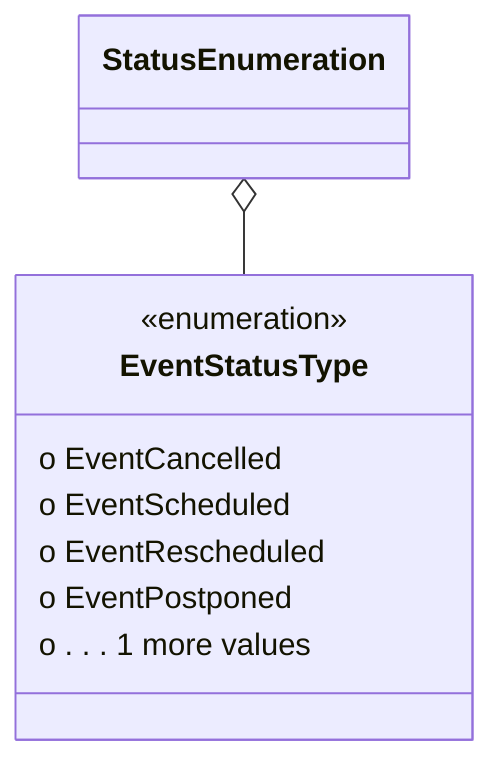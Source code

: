 classDiagram
StatusEnumeration o-- EventStatusType
  class EventStatusType {
<<enumeration>>
  o EventCancelled
  o EventScheduled
  o EventRescheduled
  o EventPostponed
  o . . . 1 more values
}
